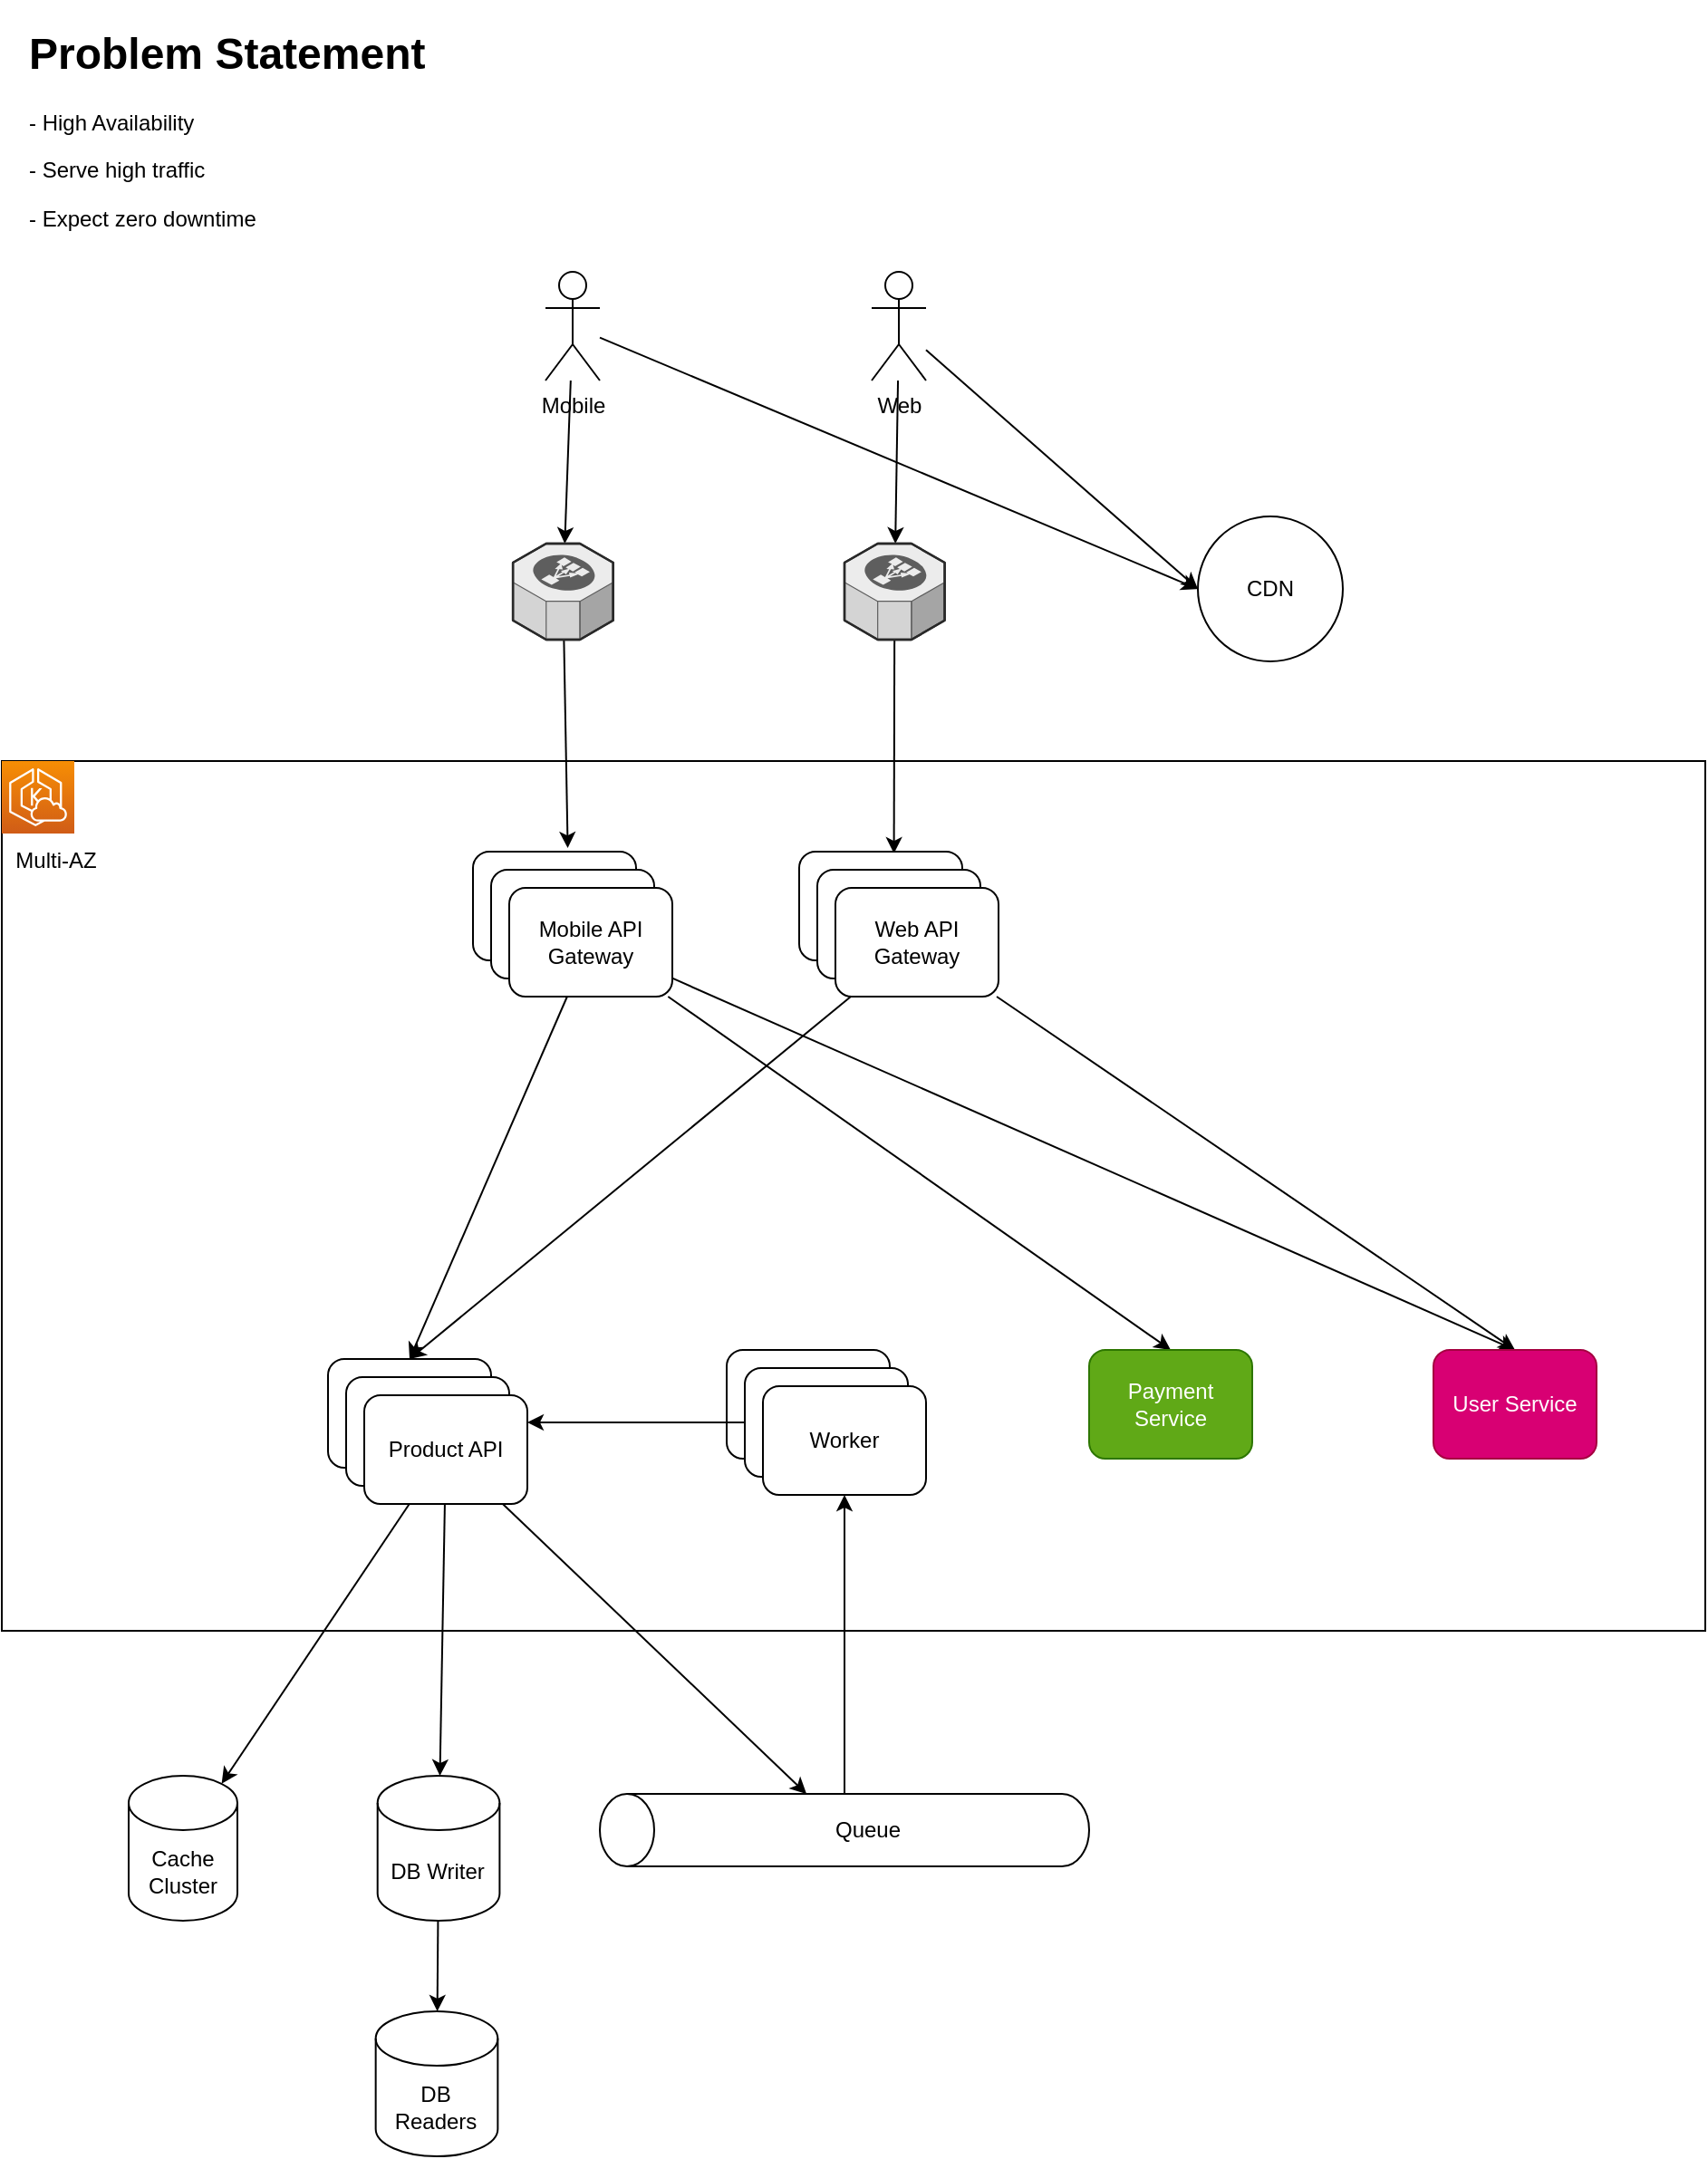 <mxfile>
    <diagram id="D6yLyBHdiGblaq1i15z5" name="Page-1">
        <mxGraphModel dx="1092" dy="699" grid="1" gridSize="10" guides="1" tooltips="1" connect="1" arrows="1" fold="1" page="1" pageScale="1" pageWidth="1100" pageHeight="850" math="0" shadow="0">
            <root>
                <mxCell id="0"/>
                <mxCell id="1" parent="0"/>
                <mxCell id="10" value="" style="rounded=0;whiteSpace=wrap;html=1;gradientColor=none;fillColor=none;align=center;" parent="1" vertex="1">
                    <mxGeometry x="30" y="480" width="940" height="480" as="geometry"/>
                </mxCell>
                <mxCell id="2" value="&lt;h1&gt;Problem Statement&lt;/h1&gt;&lt;p&gt;- High Availability&lt;/p&gt;&lt;p&gt;- Serve high traffic&lt;/p&gt;&lt;p&gt;- Expect zero downtime&lt;/p&gt;" style="text;html=1;strokeColor=none;fillColor=none;spacing=5;spacingTop=-20;whiteSpace=wrap;overflow=hidden;rounded=0;" parent="1" vertex="1">
                    <mxGeometry x="40" y="70" width="250" height="130" as="geometry"/>
                </mxCell>
                <mxCell id="17" style="edgeStyle=none;html=1;" parent="1" source="3" target="7" edge="1">
                    <mxGeometry relative="1" as="geometry"/>
                </mxCell>
                <mxCell id="78" style="edgeStyle=none;html=1;entryX=0;entryY=0.5;entryDx=0;entryDy=0;" parent="1" source="3" target="76" edge="1">
                    <mxGeometry relative="1" as="geometry">
                        <mxPoint x="720" y="180" as="targetPoint"/>
                    </mxGeometry>
                </mxCell>
                <mxCell id="3" value="Mobile" style="shape=umlActor;verticalLabelPosition=bottom;verticalAlign=top;html=1;outlineConnect=0;" parent="1" vertex="1">
                    <mxGeometry x="330" y="210" width="30" height="60" as="geometry"/>
                </mxCell>
                <mxCell id="22" value="" style="edgeStyle=none;html=1;" parent="1" source="5" target="21" edge="1">
                    <mxGeometry relative="1" as="geometry"/>
                </mxCell>
                <mxCell id="5" value="DB Writer" style="shape=cylinder3;whiteSpace=wrap;html=1;boundedLbl=1;backgroundOutline=1;size=15;" parent="1" vertex="1">
                    <mxGeometry x="237.35" y="1040" width="67.35" height="80" as="geometry"/>
                </mxCell>
                <mxCell id="50" style="edgeStyle=none;html=1;entryX=0.581;entryY=-0.033;entryDx=0;entryDy=0;entryPerimeter=0;" parent="1" source="7" target="46" edge="1">
                    <mxGeometry relative="1" as="geometry"/>
                </mxCell>
                <mxCell id="7" value="" style="verticalLabelPosition=bottom;html=1;verticalAlign=top;strokeWidth=1;align=center;outlineConnect=0;dashed=0;outlineConnect=0;shape=mxgraph.aws3d.elasticLoadBalancing;fillColor=#ECECEC;strokeColor=#5E5E5E;aspect=fixed;" parent="1" vertex="1">
                    <mxGeometry x="312.05" y="360" width="55.3" height="53" as="geometry"/>
                </mxCell>
                <mxCell id="13" value="" style="sketch=0;points=[[0,0,0],[0.25,0,0],[0.5,0,0],[0.75,0,0],[1,0,0],[0,1,0],[0.25,1,0],[0.5,1,0],[0.75,1,0],[1,1,0],[0,0.25,0],[0,0.5,0],[0,0.75,0],[1,0.25,0],[1,0.5,0],[1,0.75,0]];outlineConnect=0;fontColor=#232F3E;gradientColor=#F78E04;gradientDirection=north;fillColor=#D05C17;strokeColor=#ffffff;dashed=0;verticalLabelPosition=bottom;verticalAlign=top;align=center;html=1;fontSize=12;fontStyle=0;aspect=fixed;shape=mxgraph.aws4.resourceIcon;resIcon=mxgraph.aws4.eks_cloud;" parent="1" vertex="1">
                    <mxGeometry x="30" y="480" width="40" height="40" as="geometry"/>
                </mxCell>
                <mxCell id="16" value="" style="group" parent="1" vertex="1" connectable="0">
                    <mxGeometry x="210" y="810" width="110" height="80" as="geometry"/>
                </mxCell>
                <mxCell id="6" value="App" style="rounded=1;whiteSpace=wrap;html=1;" parent="16" vertex="1">
                    <mxGeometry width="90" height="60" as="geometry"/>
                </mxCell>
                <mxCell id="14" value="App" style="rounded=1;whiteSpace=wrap;html=1;" parent="16" vertex="1">
                    <mxGeometry x="10" y="10" width="90" height="60" as="geometry"/>
                </mxCell>
                <mxCell id="15" value="Product API" style="rounded=1;whiteSpace=wrap;html=1;" parent="16" vertex="1">
                    <mxGeometry x="20" y="20" width="90" height="60" as="geometry"/>
                </mxCell>
                <mxCell id="20" value="Multi-AZ" style="text;html=1;strokeColor=none;fillColor=none;align=center;verticalAlign=middle;whiteSpace=wrap;rounded=0;" parent="1" vertex="1">
                    <mxGeometry x="30" y="520" width="60" height="30" as="geometry"/>
                </mxCell>
                <mxCell id="21" value="DB Readers" style="shape=cylinder3;whiteSpace=wrap;html=1;boundedLbl=1;backgroundOutline=1;size=15;" parent="1" vertex="1">
                    <mxGeometry x="236.33" y="1170" width="67.35" height="80" as="geometry"/>
                </mxCell>
                <mxCell id="23" style="edgeStyle=none;html=1;" parent="1" source="15" target="5" edge="1">
                    <mxGeometry relative="1" as="geometry"/>
                </mxCell>
                <mxCell id="24" value="Cache&lt;br&gt;Cluster" style="shape=cylinder3;whiteSpace=wrap;html=1;boundedLbl=1;backgroundOutline=1;size=15;fillColor=none;gradientColor=none;" parent="1" vertex="1">
                    <mxGeometry x="100" y="1040" width="60" height="80" as="geometry"/>
                </mxCell>
                <mxCell id="25" style="edgeStyle=none;html=1;entryX=0.855;entryY=0;entryDx=0;entryDy=4.35;entryPerimeter=0;" parent="1" source="15" target="24" edge="1">
                    <mxGeometry relative="1" as="geometry"/>
                </mxCell>
                <mxCell id="33" style="edgeStyle=none;html=1;" parent="1" source="27" target="32" edge="1">
                    <mxGeometry relative="1" as="geometry"/>
                </mxCell>
                <mxCell id="27" value="Queue" style="shape=cylinder3;whiteSpace=wrap;html=1;boundedLbl=1;backgroundOutline=1;size=15;fillColor=none;gradientColor=none;rotation=0;verticalAlign=middle;direction=north;" parent="1" vertex="1">
                    <mxGeometry x="360" y="1050" width="270" height="40" as="geometry"/>
                </mxCell>
                <mxCell id="28" style="edgeStyle=none;html=1;" parent="1" source="15" target="27" edge="1">
                    <mxGeometry relative="1" as="geometry"/>
                </mxCell>
                <mxCell id="29" value="" style="group" parent="1" vertex="1" connectable="0">
                    <mxGeometry x="430" y="805" width="110" height="80" as="geometry"/>
                </mxCell>
                <mxCell id="30" value="App" style="rounded=1;whiteSpace=wrap;html=1;" parent="29" vertex="1">
                    <mxGeometry width="90" height="60" as="geometry"/>
                </mxCell>
                <mxCell id="31" value="App" style="rounded=1;whiteSpace=wrap;html=1;" parent="29" vertex="1">
                    <mxGeometry x="10" y="10" width="90" height="60" as="geometry"/>
                </mxCell>
                <mxCell id="32" value="Worker" style="rounded=1;whiteSpace=wrap;html=1;" parent="29" vertex="1">
                    <mxGeometry x="20" y="20" width="90" height="60" as="geometry"/>
                </mxCell>
                <mxCell id="35" style="edgeStyle=none;html=1;entryX=1;entryY=0.25;entryDx=0;entryDy=0;" parent="1" source="31" target="15" edge="1">
                    <mxGeometry relative="1" as="geometry"/>
                </mxCell>
                <mxCell id="40" style="edgeStyle=none;html=1;" parent="1" source="36" target="39" edge="1">
                    <mxGeometry relative="1" as="geometry"/>
                </mxCell>
                <mxCell id="77" style="edgeStyle=none;html=1;entryX=0;entryY=0.5;entryDx=0;entryDy=0;" parent="1" source="36" target="76" edge="1">
                    <mxGeometry relative="1" as="geometry"/>
                </mxCell>
                <mxCell id="36" value="Web" style="shape=umlActor;verticalLabelPosition=bottom;verticalAlign=top;html=1;outlineConnect=0;" parent="1" vertex="1">
                    <mxGeometry x="510" y="210" width="30" height="60" as="geometry"/>
                </mxCell>
                <mxCell id="56" style="edgeStyle=none;html=1;entryX=0.581;entryY=0.017;entryDx=0;entryDy=0;entryPerimeter=0;" parent="1" source="39" target="53" edge="1">
                    <mxGeometry relative="1" as="geometry"/>
                </mxCell>
                <mxCell id="39" value="" style="verticalLabelPosition=bottom;html=1;verticalAlign=top;strokeWidth=1;align=center;outlineConnect=0;dashed=0;outlineConnect=0;shape=mxgraph.aws3d.elasticLoadBalancing;fillColor=#ECECEC;strokeColor=#5E5E5E;aspect=fixed;" parent="1" vertex="1">
                    <mxGeometry x="495" y="360" width="55.3" height="53" as="geometry"/>
                </mxCell>
                <mxCell id="45" value="" style="group" parent="1" vertex="1" connectable="0">
                    <mxGeometry x="290" y="530" width="110" height="80" as="geometry"/>
                </mxCell>
                <mxCell id="46" value="App" style="rounded=1;whiteSpace=wrap;html=1;" parent="45" vertex="1">
                    <mxGeometry width="90" height="60" as="geometry"/>
                </mxCell>
                <mxCell id="47" value="App" style="rounded=1;whiteSpace=wrap;html=1;" parent="45" vertex="1">
                    <mxGeometry x="10" y="10" width="90" height="60" as="geometry"/>
                </mxCell>
                <mxCell id="48" value="Mobile API Gateway" style="rounded=1;whiteSpace=wrap;html=1;" parent="45" vertex="1">
                    <mxGeometry x="20" y="20" width="90" height="60" as="geometry"/>
                </mxCell>
                <mxCell id="52" value="" style="group" parent="1" vertex="1" connectable="0">
                    <mxGeometry x="470" y="530" width="110" height="80" as="geometry"/>
                </mxCell>
                <mxCell id="53" value="App" style="rounded=1;whiteSpace=wrap;html=1;" parent="52" vertex="1">
                    <mxGeometry width="90" height="60" as="geometry"/>
                </mxCell>
                <mxCell id="54" value="App" style="rounded=1;whiteSpace=wrap;html=1;" parent="52" vertex="1">
                    <mxGeometry x="10" y="10" width="90" height="60" as="geometry"/>
                </mxCell>
                <mxCell id="55" value="Web API Gateway" style="rounded=1;whiteSpace=wrap;html=1;" parent="52" vertex="1">
                    <mxGeometry x="20" y="20" width="90" height="60" as="geometry"/>
                </mxCell>
                <mxCell id="70" style="edgeStyle=none;html=1;entryX=0.5;entryY=0;entryDx=0;entryDy=0;" parent="1" source="48" target="6" edge="1">
                    <mxGeometry relative="1" as="geometry"/>
                </mxCell>
                <mxCell id="71" style="edgeStyle=none;html=1;entryX=0.5;entryY=0;entryDx=0;entryDy=0;" parent="1" source="55" target="6" edge="1">
                    <mxGeometry relative="1" as="geometry"/>
                </mxCell>
                <mxCell id="72" style="edgeStyle=none;html=1;entryX=0.5;entryY=0;entryDx=0;entryDy=0;" parent="1" source="48" target="69" edge="1">
                    <mxGeometry relative="1" as="geometry">
                        <mxPoint x="665" y="805" as="targetPoint"/>
                    </mxGeometry>
                </mxCell>
                <mxCell id="73" style="edgeStyle=none;html=1;entryX=0.5;entryY=0;entryDx=0;entryDy=0;" parent="1" source="55" target="63" edge="1">
                    <mxGeometry relative="1" as="geometry"/>
                </mxCell>
                <mxCell id="74" style="edgeStyle=none;html=1;entryX=0.5;entryY=0;entryDx=0;entryDy=0;" parent="1" source="48" target="63" edge="1">
                    <mxGeometry relative="1" as="geometry"/>
                </mxCell>
                <mxCell id="76" value="CDN" style="ellipse;whiteSpace=wrap;html=1;aspect=fixed;fillColor=default;gradientColor=none;" parent="1" vertex="1">
                    <mxGeometry x="690" y="345" width="80" height="80" as="geometry"/>
                </mxCell>
                <mxCell id="69" value="Payment Service" style="rounded=1;whiteSpace=wrap;html=1;movable=1;resizable=1;rotatable=1;deletable=1;editable=1;connectable=1;fillColor=#60a917;fontColor=#ffffff;strokeColor=#2D7600;" parent="1" vertex="1">
                    <mxGeometry x="630" y="805" width="90" height="60" as="geometry"/>
                </mxCell>
                <mxCell id="63" value="User Service" style="rounded=1;whiteSpace=wrap;html=1;fillColor=#d80073;fontColor=#ffffff;strokeColor=#A50040;" parent="1" vertex="1">
                    <mxGeometry x="820" y="805" width="90" height="60" as="geometry"/>
                </mxCell>
            </root>
        </mxGraphModel>
    </diagram>
</mxfile>
